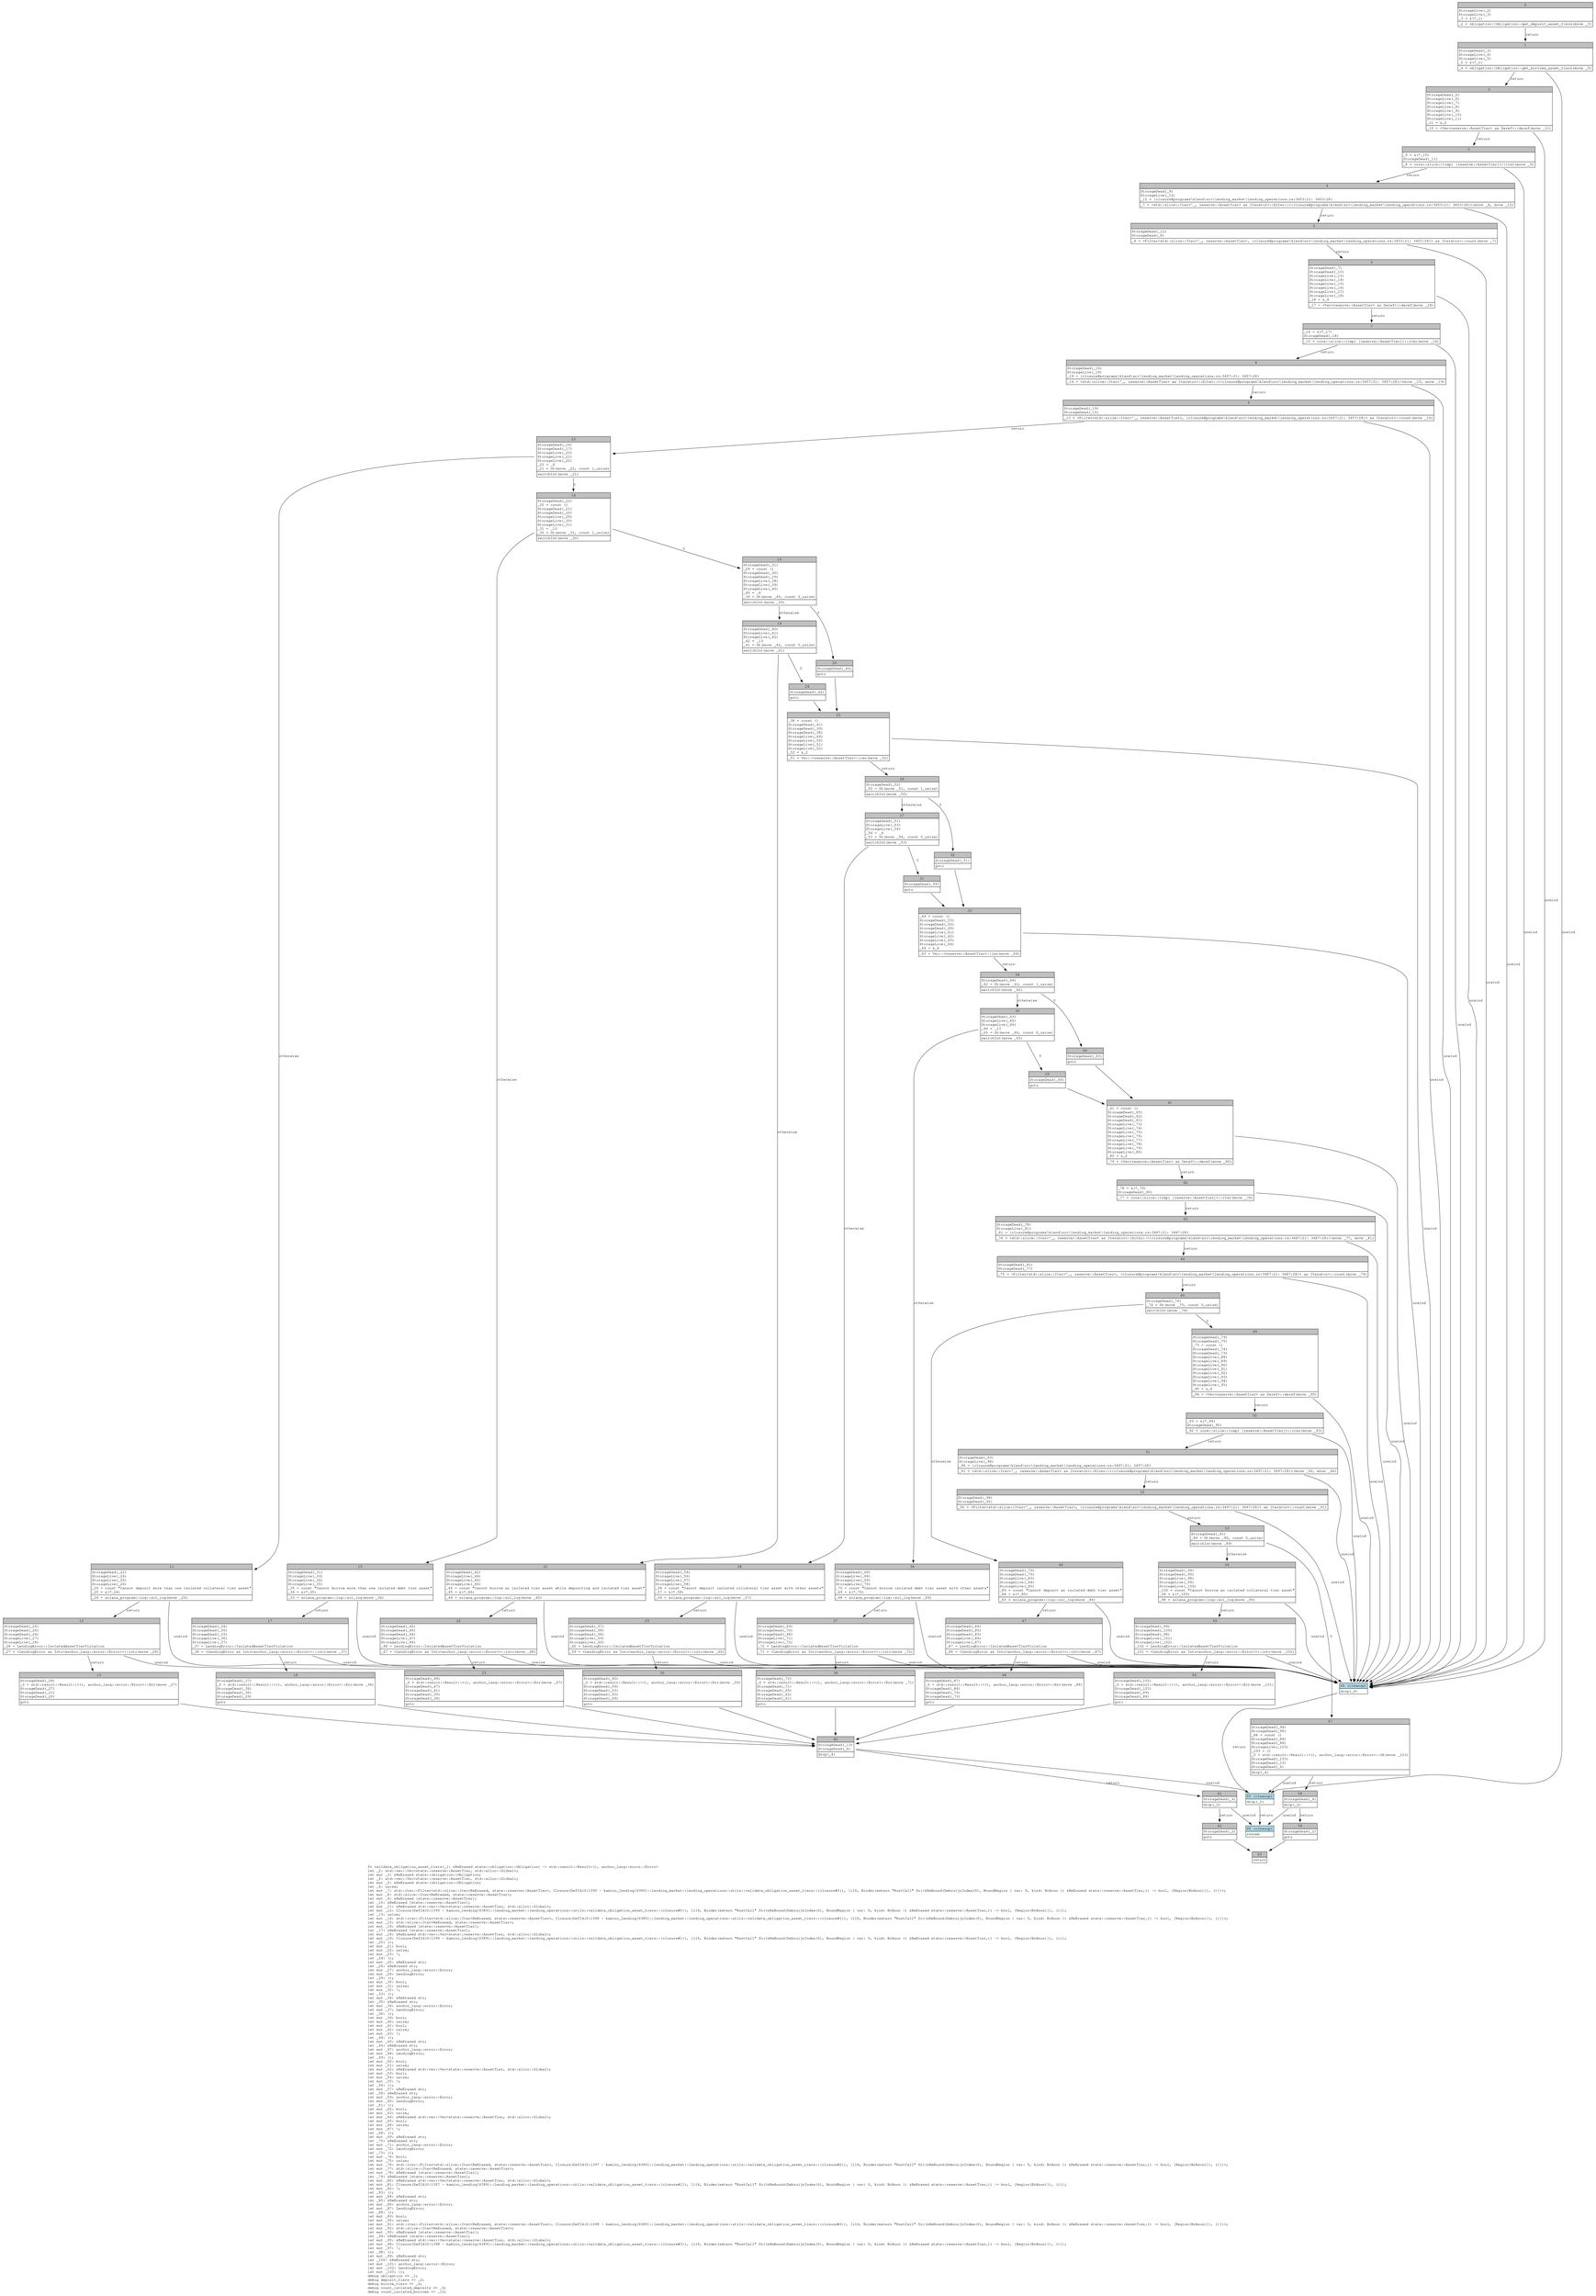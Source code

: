 digraph Mir_0_1394 {
    graph [fontname="Courier, monospace"];
    node [fontname="Courier, monospace"];
    edge [fontname="Courier, monospace"];
    label=<fn validate_obligation_asset_tiers(_1: &amp;ReErased state::obligation::Obligation) -&gt; std::result::Result&lt;(), anchor_lang::error::Error&gt;<br align="left"/>let _2: std::vec::Vec&lt;state::reserve::AssetTier, std::alloc::Global&gt;;<br align="left"/>let mut _3: &amp;ReErased state::obligation::Obligation;<br align="left"/>let _4: std::vec::Vec&lt;state::reserve::AssetTier, std::alloc::Global&gt;;<br align="left"/>let mut _5: &amp;ReErased state::obligation::Obligation;<br align="left"/>let _6: usize;<br align="left"/>let mut _7: std::iter::Filter&lt;std::slice::Iter&lt;ReErased, state::reserve::AssetTier&gt;, Closure(DefId(0:1395 ~ kamino_lending[6389]::lending_market::lending_operations::utils::validate_obligation_asset_tiers::{closure#0}), [i16, Binder(extern &quot;RustCall&quot; fn((&amp;ReBound(DebruijnIndex(0), BoundRegion { var: 0, kind: BrAnon }) &amp;ReErased state::reserve::AssetTier,)) -&gt; bool, [Region(BrAnon)]), ()])&gt;;<br align="left"/>let mut _8: std::slice::Iter&lt;ReErased, state::reserve::AssetTier&gt;;<br align="left"/>let mut _9: &amp;ReErased [state::reserve::AssetTier];<br align="left"/>let _10: &amp;ReErased [state::reserve::AssetTier];<br align="left"/>let mut _11: &amp;ReErased std::vec::Vec&lt;state::reserve::AssetTier, std::alloc::Global&gt;;<br align="left"/>let mut _12: Closure(DefId(0:1395 ~ kamino_lending[6389]::lending_market::lending_operations::utils::validate_obligation_asset_tiers::{closure#0}), [i16, Binder(extern &quot;RustCall&quot; fn((&amp;ReBound(DebruijnIndex(0), BoundRegion { var: 0, kind: BrAnon }) &amp;ReErased state::reserve::AssetTier,)) -&gt; bool, [Region(BrAnon)]), ()]);<br align="left"/>let _13: usize;<br align="left"/>let mut _14: std::iter::Filter&lt;std::slice::Iter&lt;ReErased, state::reserve::AssetTier&gt;, Closure(DefId(0:1396 ~ kamino_lending[6389]::lending_market::lending_operations::utils::validate_obligation_asset_tiers::{closure#1}), [i16, Binder(extern &quot;RustCall&quot; fn((&amp;ReBound(DebruijnIndex(0), BoundRegion { var: 0, kind: BrAnon }) &amp;ReErased state::reserve::AssetTier,)) -&gt; bool, [Region(BrAnon)]), ()])&gt;;<br align="left"/>let mut _15: std::slice::Iter&lt;ReErased, state::reserve::AssetTier&gt;;<br align="left"/>let mut _16: &amp;ReErased [state::reserve::AssetTier];<br align="left"/>let _17: &amp;ReErased [state::reserve::AssetTier];<br align="left"/>let mut _18: &amp;ReErased std::vec::Vec&lt;state::reserve::AssetTier, std::alloc::Global&gt;;<br align="left"/>let mut _19: Closure(DefId(0:1396 ~ kamino_lending[6389]::lending_market::lending_operations::utils::validate_obligation_asset_tiers::{closure#1}), [i16, Binder(extern &quot;RustCall&quot; fn((&amp;ReBound(DebruijnIndex(0), BoundRegion { var: 0, kind: BrAnon }) &amp;ReErased state::reserve::AssetTier,)) -&gt; bool, [Region(BrAnon)]), ()]);<br align="left"/>let _20: ();<br align="left"/>let mut _21: bool;<br align="left"/>let mut _22: usize;<br align="left"/>let mut _23: !;<br align="left"/>let _24: ();<br align="left"/>let mut _25: &amp;ReErased str;<br align="left"/>let _26: &amp;ReErased str;<br align="left"/>let mut _27: anchor_lang::error::Error;<br align="left"/>let mut _28: LendingError;<br align="left"/>let _29: ();<br align="left"/>let mut _30: bool;<br align="left"/>let mut _31: usize;<br align="left"/>let mut _32: !;<br align="left"/>let _33: ();<br align="left"/>let mut _34: &amp;ReErased str;<br align="left"/>let _35: &amp;ReErased str;<br align="left"/>let mut _36: anchor_lang::error::Error;<br align="left"/>let mut _37: LendingError;<br align="left"/>let _38: ();<br align="left"/>let mut _39: bool;<br align="left"/>let mut _40: usize;<br align="left"/>let mut _41: bool;<br align="left"/>let mut _42: usize;<br align="left"/>let mut _43: !;<br align="left"/>let _44: ();<br align="left"/>let mut _45: &amp;ReErased str;<br align="left"/>let _46: &amp;ReErased str;<br align="left"/>let mut _47: anchor_lang::error::Error;<br align="left"/>let mut _48: LendingError;<br align="left"/>let _49: ();<br align="left"/>let mut _50: bool;<br align="left"/>let mut _51: usize;<br align="left"/>let mut _52: &amp;ReErased std::vec::Vec&lt;state::reserve::AssetTier, std::alloc::Global&gt;;<br align="left"/>let mut _53: bool;<br align="left"/>let mut _54: usize;<br align="left"/>let mut _55: !;<br align="left"/>let _56: ();<br align="left"/>let mut _57: &amp;ReErased str;<br align="left"/>let _58: &amp;ReErased str;<br align="left"/>let mut _59: anchor_lang::error::Error;<br align="left"/>let mut _60: LendingError;<br align="left"/>let _61: ();<br align="left"/>let mut _62: bool;<br align="left"/>let mut _63: usize;<br align="left"/>let mut _64: &amp;ReErased std::vec::Vec&lt;state::reserve::AssetTier, std::alloc::Global&gt;;<br align="left"/>let mut _65: bool;<br align="left"/>let mut _66: usize;<br align="left"/>let mut _67: !;<br align="left"/>let _68: ();<br align="left"/>let mut _69: &amp;ReErased str;<br align="left"/>let _70: &amp;ReErased str;<br align="left"/>let mut _71: anchor_lang::error::Error;<br align="left"/>let mut _72: LendingError;<br align="left"/>let _73: ();<br align="left"/>let mut _74: bool;<br align="left"/>let mut _75: usize;<br align="left"/>let mut _76: std::iter::Filter&lt;std::slice::Iter&lt;ReErased, state::reserve::AssetTier&gt;, Closure(DefId(0:1397 ~ kamino_lending[6389]::lending_market::lending_operations::utils::validate_obligation_asset_tiers::{closure#2}), [i16, Binder(extern &quot;RustCall&quot; fn((&amp;ReBound(DebruijnIndex(0), BoundRegion { var: 0, kind: BrAnon }) &amp;ReErased state::reserve::AssetTier,)) -&gt; bool, [Region(BrAnon)]), ()])&gt;;<br align="left"/>let mut _77: std::slice::Iter&lt;ReErased, state::reserve::AssetTier&gt;;<br align="left"/>let mut _78: &amp;ReErased [state::reserve::AssetTier];<br align="left"/>let _79: &amp;ReErased [state::reserve::AssetTier];<br align="left"/>let mut _80: &amp;ReErased std::vec::Vec&lt;state::reserve::AssetTier, std::alloc::Global&gt;;<br align="left"/>let mut _81: Closure(DefId(0:1397 ~ kamino_lending[6389]::lending_market::lending_operations::utils::validate_obligation_asset_tiers::{closure#2}), [i16, Binder(extern &quot;RustCall&quot; fn((&amp;ReBound(DebruijnIndex(0), BoundRegion { var: 0, kind: BrAnon }) &amp;ReErased state::reserve::AssetTier,)) -&gt; bool, [Region(BrAnon)]), ()]);<br align="left"/>let mut _82: !;<br align="left"/>let _83: ();<br align="left"/>let mut _84: &amp;ReErased str;<br align="left"/>let _85: &amp;ReErased str;<br align="left"/>let mut _86: anchor_lang::error::Error;<br align="left"/>let mut _87: LendingError;<br align="left"/>let _88: ();<br align="left"/>let mut _89: bool;<br align="left"/>let mut _90: usize;<br align="left"/>let mut _91: std::iter::Filter&lt;std::slice::Iter&lt;ReErased, state::reserve::AssetTier&gt;, Closure(DefId(0:1398 ~ kamino_lending[6389]::lending_market::lending_operations::utils::validate_obligation_asset_tiers::{closure#3}), [i16, Binder(extern &quot;RustCall&quot; fn((&amp;ReBound(DebruijnIndex(0), BoundRegion { var: 0, kind: BrAnon }) &amp;ReErased state::reserve::AssetTier,)) -&gt; bool, [Region(BrAnon)]), ()])&gt;;<br align="left"/>let mut _92: std::slice::Iter&lt;ReErased, state::reserve::AssetTier&gt;;<br align="left"/>let mut _93: &amp;ReErased [state::reserve::AssetTier];<br align="left"/>let _94: &amp;ReErased [state::reserve::AssetTier];<br align="left"/>let mut _95: &amp;ReErased std::vec::Vec&lt;state::reserve::AssetTier, std::alloc::Global&gt;;<br align="left"/>let mut _96: Closure(DefId(0:1398 ~ kamino_lending[6389]::lending_market::lending_operations::utils::validate_obligation_asset_tiers::{closure#3}), [i16, Binder(extern &quot;RustCall&quot; fn((&amp;ReBound(DebruijnIndex(0), BoundRegion { var: 0, kind: BrAnon }) &amp;ReErased state::reserve::AssetTier,)) -&gt; bool, [Region(BrAnon)]), ()]);<br align="left"/>let mut _97: !;<br align="left"/>let _98: ();<br align="left"/>let mut _99: &amp;ReErased str;<br align="left"/>let _100: &amp;ReErased str;<br align="left"/>let mut _101: anchor_lang::error::Error;<br align="left"/>let mut _102: LendingError;<br align="left"/>let mut _103: ();<br align="left"/>debug obligation =&gt; _1;<br align="left"/>debug deposit_tiers =&gt; _2;<br align="left"/>debug borrow_tiers =&gt; _4;<br align="left"/>debug count_isolated_deposits =&gt; _6;<br align="left"/>debug count_isolated_borrows =&gt; _13;<br align="left"/>>;
    bb0__0_1394 [shape="none", label=<<table border="0" cellborder="1" cellspacing="0"><tr><td bgcolor="gray" align="center" colspan="1">0</td></tr><tr><td align="left" balign="left">StorageLive(_2)<br/>StorageLive(_3)<br/>_3 = &amp;(*_1)<br/></td></tr><tr><td align="left">_2 = obligation::Obligation::get_deposit_asset_tiers(move _3)</td></tr></table>>];
    bb1__0_1394 [shape="none", label=<<table border="0" cellborder="1" cellspacing="0"><tr><td bgcolor="gray" align="center" colspan="1">1</td></tr><tr><td align="left" balign="left">StorageDead(_3)<br/>StorageLive(_4)<br/>StorageLive(_5)<br/>_5 = &amp;(*_1)<br/></td></tr><tr><td align="left">_4 = obligation::Obligation::get_borrows_asset_tiers(move _5)</td></tr></table>>];
    bb2__0_1394 [shape="none", label=<<table border="0" cellborder="1" cellspacing="0"><tr><td bgcolor="gray" align="center" colspan="1">2</td></tr><tr><td align="left" balign="left">StorageDead(_5)<br/>StorageLive(_6)<br/>StorageLive(_7)<br/>StorageLive(_8)<br/>StorageLive(_9)<br/>StorageLive(_10)<br/>StorageLive(_11)<br/>_11 = &amp;_2<br/></td></tr><tr><td align="left">_10 = &lt;Vec&lt;reserve::AssetTier&gt; as Deref&gt;::deref(move _11)</td></tr></table>>];
    bb3__0_1394 [shape="none", label=<<table border="0" cellborder="1" cellspacing="0"><tr><td bgcolor="gray" align="center" colspan="1">3</td></tr><tr><td align="left" balign="left">_9 = &amp;(*_10)<br/>StorageDead(_11)<br/></td></tr><tr><td align="left">_8 = core::slice::&lt;impl [reserve::AssetTier]&gt;::iter(move _9)</td></tr></table>>];
    bb4__0_1394 [shape="none", label=<<table border="0" cellborder="1" cellspacing="0"><tr><td bgcolor="gray" align="center" colspan="1">4</td></tr><tr><td align="left" balign="left">StorageDead(_9)<br/>StorageLive(_12)<br/>_12 = {closure@programs\klend\src\lending_market\lending_operations.rs:3453:21: 3453:28}<br/></td></tr><tr><td align="left">_7 = &lt;std::slice::Iter&lt;'_, reserve::AssetTier&gt; as Iterator&gt;::filter::&lt;{closure@programs\klend\src\lending_market\lending_operations.rs:3453:21: 3453:28}&gt;(move _8, move _12)</td></tr></table>>];
    bb5__0_1394 [shape="none", label=<<table border="0" cellborder="1" cellspacing="0"><tr><td bgcolor="gray" align="center" colspan="1">5</td></tr><tr><td align="left" balign="left">StorageDead(_12)<br/>StorageDead(_8)<br/></td></tr><tr><td align="left">_6 = &lt;Filter&lt;std::slice::Iter&lt;'_, reserve::AssetTier&gt;, {closure@programs\klend\src\lending_market\lending_operations.rs:3453:21: 3453:28}&gt; as Iterator&gt;::count(move _7)</td></tr></table>>];
    bb6__0_1394 [shape="none", label=<<table border="0" cellborder="1" cellspacing="0"><tr><td bgcolor="gray" align="center" colspan="1">6</td></tr><tr><td align="left" balign="left">StorageDead(_7)<br/>StorageDead(_10)<br/>StorageLive(_13)<br/>StorageLive(_14)<br/>StorageLive(_15)<br/>StorageLive(_16)<br/>StorageLive(_17)<br/>StorageLive(_18)<br/>_18 = &amp;_4<br/></td></tr><tr><td align="left">_17 = &lt;Vec&lt;reserve::AssetTier&gt; as Deref&gt;::deref(move _18)</td></tr></table>>];
    bb7__0_1394 [shape="none", label=<<table border="0" cellborder="1" cellspacing="0"><tr><td bgcolor="gray" align="center" colspan="1">7</td></tr><tr><td align="left" balign="left">_16 = &amp;(*_17)<br/>StorageDead(_18)<br/></td></tr><tr><td align="left">_15 = core::slice::&lt;impl [reserve::AssetTier]&gt;::iter(move _16)</td></tr></table>>];
    bb8__0_1394 [shape="none", label=<<table border="0" cellborder="1" cellspacing="0"><tr><td bgcolor="gray" align="center" colspan="1">8</td></tr><tr><td align="left" balign="left">StorageDead(_16)<br/>StorageLive(_19)<br/>_19 = {closure@programs\klend\src\lending_market\lending_operations.rs:3457:21: 3457:28}<br/></td></tr><tr><td align="left">_14 = &lt;std::slice::Iter&lt;'_, reserve::AssetTier&gt; as Iterator&gt;::filter::&lt;{closure@programs\klend\src\lending_market\lending_operations.rs:3457:21: 3457:28}&gt;(move _15, move _19)</td></tr></table>>];
    bb9__0_1394 [shape="none", label=<<table border="0" cellborder="1" cellspacing="0"><tr><td bgcolor="gray" align="center" colspan="1">9</td></tr><tr><td align="left" balign="left">StorageDead(_19)<br/>StorageDead(_15)<br/></td></tr><tr><td align="left">_13 = &lt;Filter&lt;std::slice::Iter&lt;'_, reserve::AssetTier&gt;, {closure@programs\klend\src\lending_market\lending_operations.rs:3457:21: 3457:28}&gt; as Iterator&gt;::count(move _14)</td></tr></table>>];
    bb10__0_1394 [shape="none", label=<<table border="0" cellborder="1" cellspacing="0"><tr><td bgcolor="gray" align="center" colspan="1">10</td></tr><tr><td align="left" balign="left">StorageDead(_14)<br/>StorageDead(_17)<br/>StorageLive(_20)<br/>StorageLive(_21)<br/>StorageLive(_22)<br/>_22 = _6<br/>_21 = Gt(move _22, const 1_usize)<br/></td></tr><tr><td align="left">switchInt(move _21)</td></tr></table>>];
    bb11__0_1394 [shape="none", label=<<table border="0" cellborder="1" cellspacing="0"><tr><td bgcolor="gray" align="center" colspan="1">11</td></tr><tr><td align="left" balign="left">StorageDead(_22)<br/>StorageLive(_24)<br/>StorageLive(_25)<br/>StorageLive(_26)<br/>_26 = const &quot;Cannot deposit more than one isolated collateral tier asset&quot;<br/>_25 = &amp;(*_26)<br/></td></tr><tr><td align="left">_24 = solana_program::log::sol_log(move _25)</td></tr></table>>];
    bb12__0_1394 [shape="none", label=<<table border="0" cellborder="1" cellspacing="0"><tr><td bgcolor="gray" align="center" colspan="1">12</td></tr><tr><td align="left" balign="left">StorageDead(_25)<br/>StorageDead(_26)<br/>StorageDead(_24)<br/>StorageLive(_27)<br/>StorageLive(_28)<br/>_28 = LendingError::IsolatedAssetTierViolation<br/></td></tr><tr><td align="left">_27 = &lt;LendingError as Into&lt;anchor_lang::error::Error&gt;&gt;::into(move _28)</td></tr></table>>];
    bb13__0_1394 [shape="none", label=<<table border="0" cellborder="1" cellspacing="0"><tr><td bgcolor="gray" align="center" colspan="1">13</td></tr><tr><td align="left" balign="left">StorageDead(_28)<br/>_0 = std::result::Result::&lt;(), anchor_lang::error::Error&gt;::Err(move _27)<br/>StorageDead(_27)<br/>StorageDead(_21)<br/>StorageDead(_20)<br/></td></tr><tr><td align="left">goto</td></tr></table>>];
    bb14__0_1394 [shape="none", label=<<table border="0" cellborder="1" cellspacing="0"><tr><td bgcolor="gray" align="center" colspan="1">14</td></tr><tr><td align="left" balign="left">StorageDead(_22)<br/>_20 = const ()<br/>StorageDead(_21)<br/>StorageDead(_20)<br/>StorageLive(_29)<br/>StorageLive(_30)<br/>StorageLive(_31)<br/>_31 = _13<br/>_30 = Gt(move _31, const 1_usize)<br/></td></tr><tr><td align="left">switchInt(move _30)</td></tr></table>>];
    bb15__0_1394 [shape="none", label=<<table border="0" cellborder="1" cellspacing="0"><tr><td bgcolor="gray" align="center" colspan="1">15</td></tr><tr><td align="left" balign="left">StorageDead(_31)<br/>StorageLive(_33)<br/>StorageLive(_34)<br/>StorageLive(_35)<br/>_35 = const &quot;Cannot borrow more than one isolated debt tier asset&quot;<br/>_34 = &amp;(*_35)<br/></td></tr><tr><td align="left">_33 = solana_program::log::sol_log(move _34)</td></tr></table>>];
    bb16__0_1394 [shape="none", label=<<table border="0" cellborder="1" cellspacing="0"><tr><td bgcolor="gray" align="center" colspan="1">16</td></tr><tr><td align="left" balign="left">StorageDead(_31)<br/>_29 = const ()<br/>StorageDead(_30)<br/>StorageDead(_29)<br/>StorageLive(_38)<br/>StorageLive(_39)<br/>StorageLive(_40)<br/>_40 = _6<br/>_39 = Gt(move _40, const 0_usize)<br/></td></tr><tr><td align="left">switchInt(move _39)</td></tr></table>>];
    bb17__0_1394 [shape="none", label=<<table border="0" cellborder="1" cellspacing="0"><tr><td bgcolor="gray" align="center" colspan="1">17</td></tr><tr><td align="left" balign="left">StorageDead(_34)<br/>StorageDead(_35)<br/>StorageDead(_33)<br/>StorageLive(_36)<br/>StorageLive(_37)<br/>_37 = LendingError::IsolatedAssetTierViolation<br/></td></tr><tr><td align="left">_36 = &lt;LendingError as Into&lt;anchor_lang::error::Error&gt;&gt;::into(move _37)</td></tr></table>>];
    bb18__0_1394 [shape="none", label=<<table border="0" cellborder="1" cellspacing="0"><tr><td bgcolor="gray" align="center" colspan="1">18</td></tr><tr><td align="left" balign="left">StorageDead(_37)<br/>_0 = std::result::Result::&lt;(), anchor_lang::error::Error&gt;::Err(move _36)<br/>StorageDead(_36)<br/>StorageDead(_30)<br/>StorageDead(_29)<br/></td></tr><tr><td align="left">goto</td></tr></table>>];
    bb19__0_1394 [shape="none", label=<<table border="0" cellborder="1" cellspacing="0"><tr><td bgcolor="gray" align="center" colspan="1">19</td></tr><tr><td align="left" balign="left">StorageDead(_40)<br/>StorageLive(_41)<br/>StorageLive(_42)<br/>_42 = _13<br/>_41 = Gt(move _42, const 0_usize)<br/></td></tr><tr><td align="left">switchInt(move _41)</td></tr></table>>];
    bb20__0_1394 [shape="none", label=<<table border="0" cellborder="1" cellspacing="0"><tr><td bgcolor="gray" align="center" colspan="1">20</td></tr><tr><td align="left" balign="left">StorageDead(_40)<br/></td></tr><tr><td align="left">goto</td></tr></table>>];
    bb21__0_1394 [shape="none", label=<<table border="0" cellborder="1" cellspacing="0"><tr><td bgcolor="gray" align="center" colspan="1">21</td></tr><tr><td align="left" balign="left">StorageDead(_42)<br/>StorageLive(_44)<br/>StorageLive(_45)<br/>StorageLive(_46)<br/>_46 = const &quot;Cannot borrow an isolated tier asset while depositing and isolated tier asset&quot;<br/>_45 = &amp;(*_46)<br/></td></tr><tr><td align="left">_44 = solana_program::log::sol_log(move _45)</td></tr></table>>];
    bb22__0_1394 [shape="none", label=<<table border="0" cellborder="1" cellspacing="0"><tr><td bgcolor="gray" align="center" colspan="1">22</td></tr><tr><td align="left" balign="left">StorageDead(_45)<br/>StorageDead(_46)<br/>StorageDead(_44)<br/>StorageLive(_47)<br/>StorageLive(_48)<br/>_48 = LendingError::IsolatedAssetTierViolation<br/></td></tr><tr><td align="left">_47 = &lt;LendingError as Into&lt;anchor_lang::error::Error&gt;&gt;::into(move _48)</td></tr></table>>];
    bb23__0_1394 [shape="none", label=<<table border="0" cellborder="1" cellspacing="0"><tr><td bgcolor="gray" align="center" colspan="1">23</td></tr><tr><td align="left" balign="left">StorageDead(_48)<br/>_0 = std::result::Result::&lt;(), anchor_lang::error::Error&gt;::Err(move _47)<br/>StorageDead(_47)<br/>StorageDead(_41)<br/>StorageDead(_39)<br/>StorageDead(_38)<br/></td></tr><tr><td align="left">goto</td></tr></table>>];
    bb24__0_1394 [shape="none", label=<<table border="0" cellborder="1" cellspacing="0"><tr><td bgcolor="gray" align="center" colspan="1">24</td></tr><tr><td align="left" balign="left">StorageDead(_42)<br/></td></tr><tr><td align="left">goto</td></tr></table>>];
    bb25__0_1394 [shape="none", label=<<table border="0" cellborder="1" cellspacing="0"><tr><td bgcolor="gray" align="center" colspan="1">25</td></tr><tr><td align="left" balign="left">_38 = const ()<br/>StorageDead(_41)<br/>StorageDead(_39)<br/>StorageDead(_38)<br/>StorageLive(_49)<br/>StorageLive(_50)<br/>StorageLive(_51)<br/>StorageLive(_52)<br/>_52 = &amp;_2<br/></td></tr><tr><td align="left">_51 = Vec::&lt;reserve::AssetTier&gt;::len(move _52)</td></tr></table>>];
    bb26__0_1394 [shape="none", label=<<table border="0" cellborder="1" cellspacing="0"><tr><td bgcolor="gray" align="center" colspan="1">26</td></tr><tr><td align="left" balign="left">StorageDead(_52)<br/>_50 = Gt(move _51, const 1_usize)<br/></td></tr><tr><td align="left">switchInt(move _50)</td></tr></table>>];
    bb27__0_1394 [shape="none", label=<<table border="0" cellborder="1" cellspacing="0"><tr><td bgcolor="gray" align="center" colspan="1">27</td></tr><tr><td align="left" balign="left">StorageDead(_51)<br/>StorageLive(_53)<br/>StorageLive(_54)<br/>_54 = _6<br/>_53 = Gt(move _54, const 0_usize)<br/></td></tr><tr><td align="left">switchInt(move _53)</td></tr></table>>];
    bb28__0_1394 [shape="none", label=<<table border="0" cellborder="1" cellspacing="0"><tr><td bgcolor="gray" align="center" colspan="1">28</td></tr><tr><td align="left" balign="left">StorageDead(_54)<br/>StorageLive(_56)<br/>StorageLive(_57)<br/>StorageLive(_58)<br/>_58 = const &quot;Cannot deposit isolated collateral tier asset with other assets&quot;<br/>_57 = &amp;(*_58)<br/></td></tr><tr><td align="left">_56 = solana_program::log::sol_log(move _57)</td></tr></table>>];
    bb29__0_1394 [shape="none", label=<<table border="0" cellborder="1" cellspacing="0"><tr><td bgcolor="gray" align="center" colspan="1">29</td></tr><tr><td align="left" balign="left">StorageDead(_57)<br/>StorageDead(_58)<br/>StorageDead(_56)<br/>StorageLive(_59)<br/>StorageLive(_60)<br/>_60 = LendingError::IsolatedAssetTierViolation<br/></td></tr><tr><td align="left">_59 = &lt;LendingError as Into&lt;anchor_lang::error::Error&gt;&gt;::into(move _60)</td></tr></table>>];
    bb30__0_1394 [shape="none", label=<<table border="0" cellborder="1" cellspacing="0"><tr><td bgcolor="gray" align="center" colspan="1">30</td></tr><tr><td align="left" balign="left">StorageDead(_60)<br/>_0 = std::result::Result::&lt;(), anchor_lang::error::Error&gt;::Err(move _59)<br/>StorageDead(_59)<br/>StorageDead(_53)<br/>StorageDead(_50)<br/>StorageDead(_49)<br/></td></tr><tr><td align="left">goto</td></tr></table>>];
    bb31__0_1394 [shape="none", label=<<table border="0" cellborder="1" cellspacing="0"><tr><td bgcolor="gray" align="center" colspan="1">31</td></tr><tr><td align="left" balign="left">StorageDead(_54)<br/></td></tr><tr><td align="left">goto</td></tr></table>>];
    bb32__0_1394 [shape="none", label=<<table border="0" cellborder="1" cellspacing="0"><tr><td bgcolor="gray" align="center" colspan="1">32</td></tr><tr><td align="left" balign="left">StorageDead(_51)<br/></td></tr><tr><td align="left">goto</td></tr></table>>];
    bb33__0_1394 [shape="none", label=<<table border="0" cellborder="1" cellspacing="0"><tr><td bgcolor="gray" align="center" colspan="1">33</td></tr><tr><td align="left" balign="left">_49 = const ()<br/>StorageDead(_53)<br/>StorageDead(_50)<br/>StorageDead(_49)<br/>StorageLive(_61)<br/>StorageLive(_62)<br/>StorageLive(_63)<br/>StorageLive(_64)<br/>_64 = &amp;_4<br/></td></tr><tr><td align="left">_63 = Vec::&lt;reserve::AssetTier&gt;::len(move _64)</td></tr></table>>];
    bb34__0_1394 [shape="none", label=<<table border="0" cellborder="1" cellspacing="0"><tr><td bgcolor="gray" align="center" colspan="1">34</td></tr><tr><td align="left" balign="left">StorageDead(_64)<br/>_62 = Gt(move _63, const 1_usize)<br/></td></tr><tr><td align="left">switchInt(move _62)</td></tr></table>>];
    bb35__0_1394 [shape="none", label=<<table border="0" cellborder="1" cellspacing="0"><tr><td bgcolor="gray" align="center" colspan="1">35</td></tr><tr><td align="left" balign="left">StorageDead(_63)<br/>StorageLive(_65)<br/>StorageLive(_66)<br/>_66 = _13<br/>_65 = Gt(move _66, const 0_usize)<br/></td></tr><tr><td align="left">switchInt(move _65)</td></tr></table>>];
    bb36__0_1394 [shape="none", label=<<table border="0" cellborder="1" cellspacing="0"><tr><td bgcolor="gray" align="center" colspan="1">36</td></tr><tr><td align="left" balign="left">StorageDead(_66)<br/>StorageLive(_68)<br/>StorageLive(_69)<br/>StorageLive(_70)<br/>_70 = const &quot;Cannot borrow isolated debt tier asset with other assets&quot;<br/>_69 = &amp;(*_70)<br/></td></tr><tr><td align="left">_68 = solana_program::log::sol_log(move _69)</td></tr></table>>];
    bb37__0_1394 [shape="none", label=<<table border="0" cellborder="1" cellspacing="0"><tr><td bgcolor="gray" align="center" colspan="1">37</td></tr><tr><td align="left" balign="left">StorageDead(_69)<br/>StorageDead(_70)<br/>StorageDead(_68)<br/>StorageLive(_71)<br/>StorageLive(_72)<br/>_72 = LendingError::IsolatedAssetTierViolation<br/></td></tr><tr><td align="left">_71 = &lt;LendingError as Into&lt;anchor_lang::error::Error&gt;&gt;::into(move _72)</td></tr></table>>];
    bb38__0_1394 [shape="none", label=<<table border="0" cellborder="1" cellspacing="0"><tr><td bgcolor="gray" align="center" colspan="1">38</td></tr><tr><td align="left" balign="left">StorageDead(_72)<br/>_0 = std::result::Result::&lt;(), anchor_lang::error::Error&gt;::Err(move _71)<br/>StorageDead(_71)<br/>StorageDead(_65)<br/>StorageDead(_62)<br/>StorageDead(_61)<br/></td></tr><tr><td align="left">goto</td></tr></table>>];
    bb39__0_1394 [shape="none", label=<<table border="0" cellborder="1" cellspacing="0"><tr><td bgcolor="gray" align="center" colspan="1">39</td></tr><tr><td align="left" balign="left">StorageDead(_66)<br/></td></tr><tr><td align="left">goto</td></tr></table>>];
    bb40__0_1394 [shape="none", label=<<table border="0" cellborder="1" cellspacing="0"><tr><td bgcolor="gray" align="center" colspan="1">40</td></tr><tr><td align="left" balign="left">StorageDead(_63)<br/></td></tr><tr><td align="left">goto</td></tr></table>>];
    bb41__0_1394 [shape="none", label=<<table border="0" cellborder="1" cellspacing="0"><tr><td bgcolor="gray" align="center" colspan="1">41</td></tr><tr><td align="left" balign="left">_61 = const ()<br/>StorageDead(_65)<br/>StorageDead(_62)<br/>StorageDead(_61)<br/>StorageLive(_73)<br/>StorageLive(_74)<br/>StorageLive(_75)<br/>StorageLive(_76)<br/>StorageLive(_77)<br/>StorageLive(_78)<br/>StorageLive(_79)<br/>StorageLive(_80)<br/>_80 = &amp;_2<br/></td></tr><tr><td align="left">_79 = &lt;Vec&lt;reserve::AssetTier&gt; as Deref&gt;::deref(move _80)</td></tr></table>>];
    bb42__0_1394 [shape="none", label=<<table border="0" cellborder="1" cellspacing="0"><tr><td bgcolor="gray" align="center" colspan="1">42</td></tr><tr><td align="left" balign="left">_78 = &amp;(*_79)<br/>StorageDead(_80)<br/></td></tr><tr><td align="left">_77 = core::slice::&lt;impl [reserve::AssetTier]&gt;::iter(move _78)</td></tr></table>>];
    bb43__0_1394 [shape="none", label=<<table border="0" cellborder="1" cellspacing="0"><tr><td bgcolor="gray" align="center" colspan="1">43</td></tr><tr><td align="left" balign="left">StorageDead(_78)<br/>StorageLive(_81)<br/>_81 = {closure@programs\klend\src\lending_market\lending_operations.rs:3487:21: 3487:28}<br/></td></tr><tr><td align="left">_76 = &lt;std::slice::Iter&lt;'_, reserve::AssetTier&gt; as Iterator&gt;::filter::&lt;{closure@programs\klend\src\lending_market\lending_operations.rs:3487:21: 3487:28}&gt;(move _77, move _81)</td></tr></table>>];
    bb44__0_1394 [shape="none", label=<<table border="0" cellborder="1" cellspacing="0"><tr><td bgcolor="gray" align="center" colspan="1">44</td></tr><tr><td align="left" balign="left">StorageDead(_81)<br/>StorageDead(_77)<br/></td></tr><tr><td align="left">_75 = &lt;Filter&lt;std::slice::Iter&lt;'_, reserve::AssetTier&gt;, {closure@programs\klend\src\lending_market\lending_operations.rs:3487:21: 3487:28}&gt; as Iterator&gt;::count(move _76)</td></tr></table>>];
    bb45__0_1394 [shape="none", label=<<table border="0" cellborder="1" cellspacing="0"><tr><td bgcolor="gray" align="center" colspan="1">45</td></tr><tr><td align="left" balign="left">StorageDead(_76)<br/>_74 = Gt(move _75, const 0_usize)<br/></td></tr><tr><td align="left">switchInt(move _74)</td></tr></table>>];
    bb46__0_1394 [shape="none", label=<<table border="0" cellborder="1" cellspacing="0"><tr><td bgcolor="gray" align="center" colspan="1">46</td></tr><tr><td align="left" balign="left">StorageDead(_79)<br/>StorageDead(_75)<br/>StorageLive(_83)<br/>StorageLive(_84)<br/>StorageLive(_85)<br/>_85 = const &quot;Cannot deposit an isolated debt tier asset&quot;<br/>_84 = &amp;(*_85)<br/></td></tr><tr><td align="left">_83 = solana_program::log::sol_log(move _84)</td></tr></table>>];
    bb47__0_1394 [shape="none", label=<<table border="0" cellborder="1" cellspacing="0"><tr><td bgcolor="gray" align="center" colspan="1">47</td></tr><tr><td align="left" balign="left">StorageDead(_84)<br/>StorageDead(_85)<br/>StorageDead(_83)<br/>StorageLive(_86)<br/>StorageLive(_87)<br/>_87 = LendingError::IsolatedAssetTierViolation<br/></td></tr><tr><td align="left">_86 = &lt;LendingError as Into&lt;anchor_lang::error::Error&gt;&gt;::into(move _87)</td></tr></table>>];
    bb48__0_1394 [shape="none", label=<<table border="0" cellborder="1" cellspacing="0"><tr><td bgcolor="gray" align="center" colspan="1">48</td></tr><tr><td align="left" balign="left">StorageDead(_87)<br/>_0 = std::result::Result::&lt;(), anchor_lang::error::Error&gt;::Err(move _86)<br/>StorageDead(_86)<br/>StorageDead(_74)<br/>StorageDead(_73)<br/></td></tr><tr><td align="left">goto</td></tr></table>>];
    bb49__0_1394 [shape="none", label=<<table border="0" cellborder="1" cellspacing="0"><tr><td bgcolor="gray" align="center" colspan="1">49</td></tr><tr><td align="left" balign="left">StorageDead(_79)<br/>StorageDead(_75)<br/>_73 = const ()<br/>StorageDead(_74)<br/>StorageDead(_73)<br/>StorageLive(_88)<br/>StorageLive(_89)<br/>StorageLive(_90)<br/>StorageLive(_91)<br/>StorageLive(_92)<br/>StorageLive(_93)<br/>StorageLive(_94)<br/>StorageLive(_95)<br/>_95 = &amp;_4<br/></td></tr><tr><td align="left">_94 = &lt;Vec&lt;reserve::AssetTier&gt; as Deref&gt;::deref(move _95)</td></tr></table>>];
    bb50__0_1394 [shape="none", label=<<table border="0" cellborder="1" cellspacing="0"><tr><td bgcolor="gray" align="center" colspan="1">50</td></tr><tr><td align="left" balign="left">_93 = &amp;(*_94)<br/>StorageDead(_95)<br/></td></tr><tr><td align="left">_92 = core::slice::&lt;impl [reserve::AssetTier]&gt;::iter(move _93)</td></tr></table>>];
    bb51__0_1394 [shape="none", label=<<table border="0" cellborder="1" cellspacing="0"><tr><td bgcolor="gray" align="center" colspan="1">51</td></tr><tr><td align="left" balign="left">StorageDead(_93)<br/>StorageLive(_96)<br/>_96 = {closure@programs\klend\src\lending_market\lending_operations.rs:3497:21: 3497:28}<br/></td></tr><tr><td align="left">_91 = &lt;std::slice::Iter&lt;'_, reserve::AssetTier&gt; as Iterator&gt;::filter::&lt;{closure@programs\klend\src\lending_market\lending_operations.rs:3497:21: 3497:28}&gt;(move _92, move _96)</td></tr></table>>];
    bb52__0_1394 [shape="none", label=<<table border="0" cellborder="1" cellspacing="0"><tr><td bgcolor="gray" align="center" colspan="1">52</td></tr><tr><td align="left" balign="left">StorageDead(_96)<br/>StorageDead(_92)<br/></td></tr><tr><td align="left">_90 = &lt;Filter&lt;std::slice::Iter&lt;'_, reserve::AssetTier&gt;, {closure@programs\klend\src\lending_market\lending_operations.rs:3497:21: 3497:28}&gt; as Iterator&gt;::count(move _91)</td></tr></table>>];
    bb53__0_1394 [shape="none", label=<<table border="0" cellborder="1" cellspacing="0"><tr><td bgcolor="gray" align="center" colspan="1">53</td></tr><tr><td align="left" balign="left">StorageDead(_91)<br/>_89 = Gt(move _90, const 0_usize)<br/></td></tr><tr><td align="left">switchInt(move _89)</td></tr></table>>];
    bb54__0_1394 [shape="none", label=<<table border="0" cellborder="1" cellspacing="0"><tr><td bgcolor="gray" align="center" colspan="1">54</td></tr><tr><td align="left" balign="left">StorageDead(_94)<br/>StorageDead(_90)<br/>StorageLive(_98)<br/>StorageLive(_99)<br/>StorageLive(_100)<br/>_100 = const &quot;Cannot borrow an isolated collateral tier asset&quot;<br/>_99 = &amp;(*_100)<br/></td></tr><tr><td align="left">_98 = solana_program::log::sol_log(move _99)</td></tr></table>>];
    bb55__0_1394 [shape="none", label=<<table border="0" cellborder="1" cellspacing="0"><tr><td bgcolor="gray" align="center" colspan="1">55</td></tr><tr><td align="left" balign="left">StorageDead(_99)<br/>StorageDead(_100)<br/>StorageDead(_98)<br/>StorageLive(_101)<br/>StorageLive(_102)<br/>_102 = LendingError::IsolatedAssetTierViolation<br/></td></tr><tr><td align="left">_101 = &lt;LendingError as Into&lt;anchor_lang::error::Error&gt;&gt;::into(move _102)</td></tr></table>>];
    bb56__0_1394 [shape="none", label=<<table border="0" cellborder="1" cellspacing="0"><tr><td bgcolor="gray" align="center" colspan="1">56</td></tr><tr><td align="left" balign="left">StorageDead(_102)<br/>_0 = std::result::Result::&lt;(), anchor_lang::error::Error&gt;::Err(move _101)<br/>StorageDead(_101)<br/>StorageDead(_89)<br/>StorageDead(_88)<br/></td></tr><tr><td align="left">goto</td></tr></table>>];
    bb57__0_1394 [shape="none", label=<<table border="0" cellborder="1" cellspacing="0"><tr><td bgcolor="gray" align="center" colspan="1">57</td></tr><tr><td align="left" balign="left">StorageDead(_94)<br/>StorageDead(_90)<br/>_88 = const ()<br/>StorageDead(_89)<br/>StorageDead(_88)<br/>StorageLive(_103)<br/>_103 = ()<br/>_0 = std::result::Result::&lt;(), anchor_lang::error::Error&gt;::Ok(move _103)<br/>StorageDead(_103)<br/>StorageDead(_13)<br/>StorageDead(_6)<br/></td></tr><tr><td align="left">drop(_4)</td></tr></table>>];
    bb58__0_1394 [shape="none", label=<<table border="0" cellborder="1" cellspacing="0"><tr><td bgcolor="gray" align="center" colspan="1">58</td></tr><tr><td align="left" balign="left">StorageDead(_4)<br/></td></tr><tr><td align="left">drop(_2)</td></tr></table>>];
    bb59__0_1394 [shape="none", label=<<table border="0" cellborder="1" cellspacing="0"><tr><td bgcolor="gray" align="center" colspan="1">59</td></tr><tr><td align="left" balign="left">StorageDead(_2)<br/></td></tr><tr><td align="left">goto</td></tr></table>>];
    bb60__0_1394 [shape="none", label=<<table border="0" cellborder="1" cellspacing="0"><tr><td bgcolor="gray" align="center" colspan="1">60</td></tr><tr><td align="left" balign="left">StorageDead(_13)<br/>StorageDead(_6)<br/></td></tr><tr><td align="left">drop(_4)</td></tr></table>>];
    bb61__0_1394 [shape="none", label=<<table border="0" cellborder="1" cellspacing="0"><tr><td bgcolor="gray" align="center" colspan="1">61</td></tr><tr><td align="left" balign="left">StorageDead(_4)<br/></td></tr><tr><td align="left">drop(_2)</td></tr></table>>];
    bb62__0_1394 [shape="none", label=<<table border="0" cellborder="1" cellspacing="0"><tr><td bgcolor="gray" align="center" colspan="1">62</td></tr><tr><td align="left" balign="left">StorageDead(_2)<br/></td></tr><tr><td align="left">goto</td></tr></table>>];
    bb63__0_1394 [shape="none", label=<<table border="0" cellborder="1" cellspacing="0"><tr><td bgcolor="gray" align="center" colspan="1">63</td></tr><tr><td align="left">return</td></tr></table>>];
    bb64__0_1394 [shape="none", label=<<table border="0" cellborder="1" cellspacing="0"><tr><td bgcolor="lightblue" align="center" colspan="1">64 (cleanup)</td></tr><tr><td align="left">drop(_4)</td></tr></table>>];
    bb65__0_1394 [shape="none", label=<<table border="0" cellborder="1" cellspacing="0"><tr><td bgcolor="lightblue" align="center" colspan="1">65 (cleanup)</td></tr><tr><td align="left">drop(_2)</td></tr></table>>];
    bb66__0_1394 [shape="none", label=<<table border="0" cellborder="1" cellspacing="0"><tr><td bgcolor="lightblue" align="center" colspan="1">66 (cleanup)</td></tr><tr><td align="left">resume</td></tr></table>>];
    bb0__0_1394 -> bb1__0_1394 [label="return"];
    bb1__0_1394 -> bb2__0_1394 [label="return"];
    bb1__0_1394 -> bb65__0_1394 [label="unwind"];
    bb2__0_1394 -> bb3__0_1394 [label="return"];
    bb2__0_1394 -> bb64__0_1394 [label="unwind"];
    bb3__0_1394 -> bb4__0_1394 [label="return"];
    bb3__0_1394 -> bb64__0_1394 [label="unwind"];
    bb4__0_1394 -> bb5__0_1394 [label="return"];
    bb4__0_1394 -> bb64__0_1394 [label="unwind"];
    bb5__0_1394 -> bb6__0_1394 [label="return"];
    bb5__0_1394 -> bb64__0_1394 [label="unwind"];
    bb6__0_1394 -> bb7__0_1394 [label="return"];
    bb6__0_1394 -> bb64__0_1394 [label="unwind"];
    bb7__0_1394 -> bb8__0_1394 [label="return"];
    bb7__0_1394 -> bb64__0_1394 [label="unwind"];
    bb8__0_1394 -> bb9__0_1394 [label="return"];
    bb8__0_1394 -> bb64__0_1394 [label="unwind"];
    bb9__0_1394 -> bb10__0_1394 [label="return"];
    bb9__0_1394 -> bb64__0_1394 [label="unwind"];
    bb10__0_1394 -> bb14__0_1394 [label="0"];
    bb10__0_1394 -> bb11__0_1394 [label="otherwise"];
    bb11__0_1394 -> bb12__0_1394 [label="return"];
    bb11__0_1394 -> bb64__0_1394 [label="unwind"];
    bb12__0_1394 -> bb13__0_1394 [label="return"];
    bb12__0_1394 -> bb64__0_1394 [label="unwind"];
    bb13__0_1394 -> bb60__0_1394 [label=""];
    bb14__0_1394 -> bb16__0_1394 [label="0"];
    bb14__0_1394 -> bb15__0_1394 [label="otherwise"];
    bb15__0_1394 -> bb17__0_1394 [label="return"];
    bb15__0_1394 -> bb64__0_1394 [label="unwind"];
    bb16__0_1394 -> bb20__0_1394 [label="0"];
    bb16__0_1394 -> bb19__0_1394 [label="otherwise"];
    bb17__0_1394 -> bb18__0_1394 [label="return"];
    bb17__0_1394 -> bb64__0_1394 [label="unwind"];
    bb18__0_1394 -> bb60__0_1394 [label=""];
    bb19__0_1394 -> bb24__0_1394 [label="0"];
    bb19__0_1394 -> bb21__0_1394 [label="otherwise"];
    bb20__0_1394 -> bb25__0_1394 [label=""];
    bb21__0_1394 -> bb22__0_1394 [label="return"];
    bb21__0_1394 -> bb64__0_1394 [label="unwind"];
    bb22__0_1394 -> bb23__0_1394 [label="return"];
    bb22__0_1394 -> bb64__0_1394 [label="unwind"];
    bb23__0_1394 -> bb60__0_1394 [label=""];
    bb24__0_1394 -> bb25__0_1394 [label=""];
    bb25__0_1394 -> bb26__0_1394 [label="return"];
    bb25__0_1394 -> bb64__0_1394 [label="unwind"];
    bb26__0_1394 -> bb32__0_1394 [label="0"];
    bb26__0_1394 -> bb27__0_1394 [label="otherwise"];
    bb27__0_1394 -> bb31__0_1394 [label="0"];
    bb27__0_1394 -> bb28__0_1394 [label="otherwise"];
    bb28__0_1394 -> bb29__0_1394 [label="return"];
    bb28__0_1394 -> bb64__0_1394 [label="unwind"];
    bb29__0_1394 -> bb30__0_1394 [label="return"];
    bb29__0_1394 -> bb64__0_1394 [label="unwind"];
    bb30__0_1394 -> bb60__0_1394 [label=""];
    bb31__0_1394 -> bb33__0_1394 [label=""];
    bb32__0_1394 -> bb33__0_1394 [label=""];
    bb33__0_1394 -> bb34__0_1394 [label="return"];
    bb33__0_1394 -> bb64__0_1394 [label="unwind"];
    bb34__0_1394 -> bb40__0_1394 [label="0"];
    bb34__0_1394 -> bb35__0_1394 [label="otherwise"];
    bb35__0_1394 -> bb39__0_1394 [label="0"];
    bb35__0_1394 -> bb36__0_1394 [label="otherwise"];
    bb36__0_1394 -> bb37__0_1394 [label="return"];
    bb36__0_1394 -> bb64__0_1394 [label="unwind"];
    bb37__0_1394 -> bb38__0_1394 [label="return"];
    bb37__0_1394 -> bb64__0_1394 [label="unwind"];
    bb38__0_1394 -> bb60__0_1394 [label=""];
    bb39__0_1394 -> bb41__0_1394 [label=""];
    bb40__0_1394 -> bb41__0_1394 [label=""];
    bb41__0_1394 -> bb42__0_1394 [label="return"];
    bb41__0_1394 -> bb64__0_1394 [label="unwind"];
    bb42__0_1394 -> bb43__0_1394 [label="return"];
    bb42__0_1394 -> bb64__0_1394 [label="unwind"];
    bb43__0_1394 -> bb44__0_1394 [label="return"];
    bb43__0_1394 -> bb64__0_1394 [label="unwind"];
    bb44__0_1394 -> bb45__0_1394 [label="return"];
    bb44__0_1394 -> bb64__0_1394 [label="unwind"];
    bb45__0_1394 -> bb49__0_1394 [label="0"];
    bb45__0_1394 -> bb46__0_1394 [label="otherwise"];
    bb46__0_1394 -> bb47__0_1394 [label="return"];
    bb46__0_1394 -> bb64__0_1394 [label="unwind"];
    bb47__0_1394 -> bb48__0_1394 [label="return"];
    bb47__0_1394 -> bb64__0_1394 [label="unwind"];
    bb48__0_1394 -> bb60__0_1394 [label=""];
    bb49__0_1394 -> bb50__0_1394 [label="return"];
    bb49__0_1394 -> bb64__0_1394 [label="unwind"];
    bb50__0_1394 -> bb51__0_1394 [label="return"];
    bb50__0_1394 -> bb64__0_1394 [label="unwind"];
    bb51__0_1394 -> bb52__0_1394 [label="return"];
    bb51__0_1394 -> bb64__0_1394 [label="unwind"];
    bb52__0_1394 -> bb53__0_1394 [label="return"];
    bb52__0_1394 -> bb64__0_1394 [label="unwind"];
    bb53__0_1394 -> bb57__0_1394 [label="0"];
    bb53__0_1394 -> bb54__0_1394 [label="otherwise"];
    bb54__0_1394 -> bb55__0_1394 [label="return"];
    bb54__0_1394 -> bb64__0_1394 [label="unwind"];
    bb55__0_1394 -> bb56__0_1394 [label="return"];
    bb55__0_1394 -> bb64__0_1394 [label="unwind"];
    bb56__0_1394 -> bb60__0_1394 [label=""];
    bb57__0_1394 -> bb58__0_1394 [label="return"];
    bb57__0_1394 -> bb65__0_1394 [label="unwind"];
    bb58__0_1394 -> bb59__0_1394 [label="return"];
    bb58__0_1394 -> bb66__0_1394 [label="unwind"];
    bb59__0_1394 -> bb63__0_1394 [label=""];
    bb60__0_1394 -> bb61__0_1394 [label="return"];
    bb60__0_1394 -> bb65__0_1394 [label="unwind"];
    bb61__0_1394 -> bb62__0_1394 [label="return"];
    bb61__0_1394 -> bb66__0_1394 [label="unwind"];
    bb62__0_1394 -> bb63__0_1394 [label=""];
    bb64__0_1394 -> bb65__0_1394 [label="return"];
    bb65__0_1394 -> bb66__0_1394 [label="return"];
}
